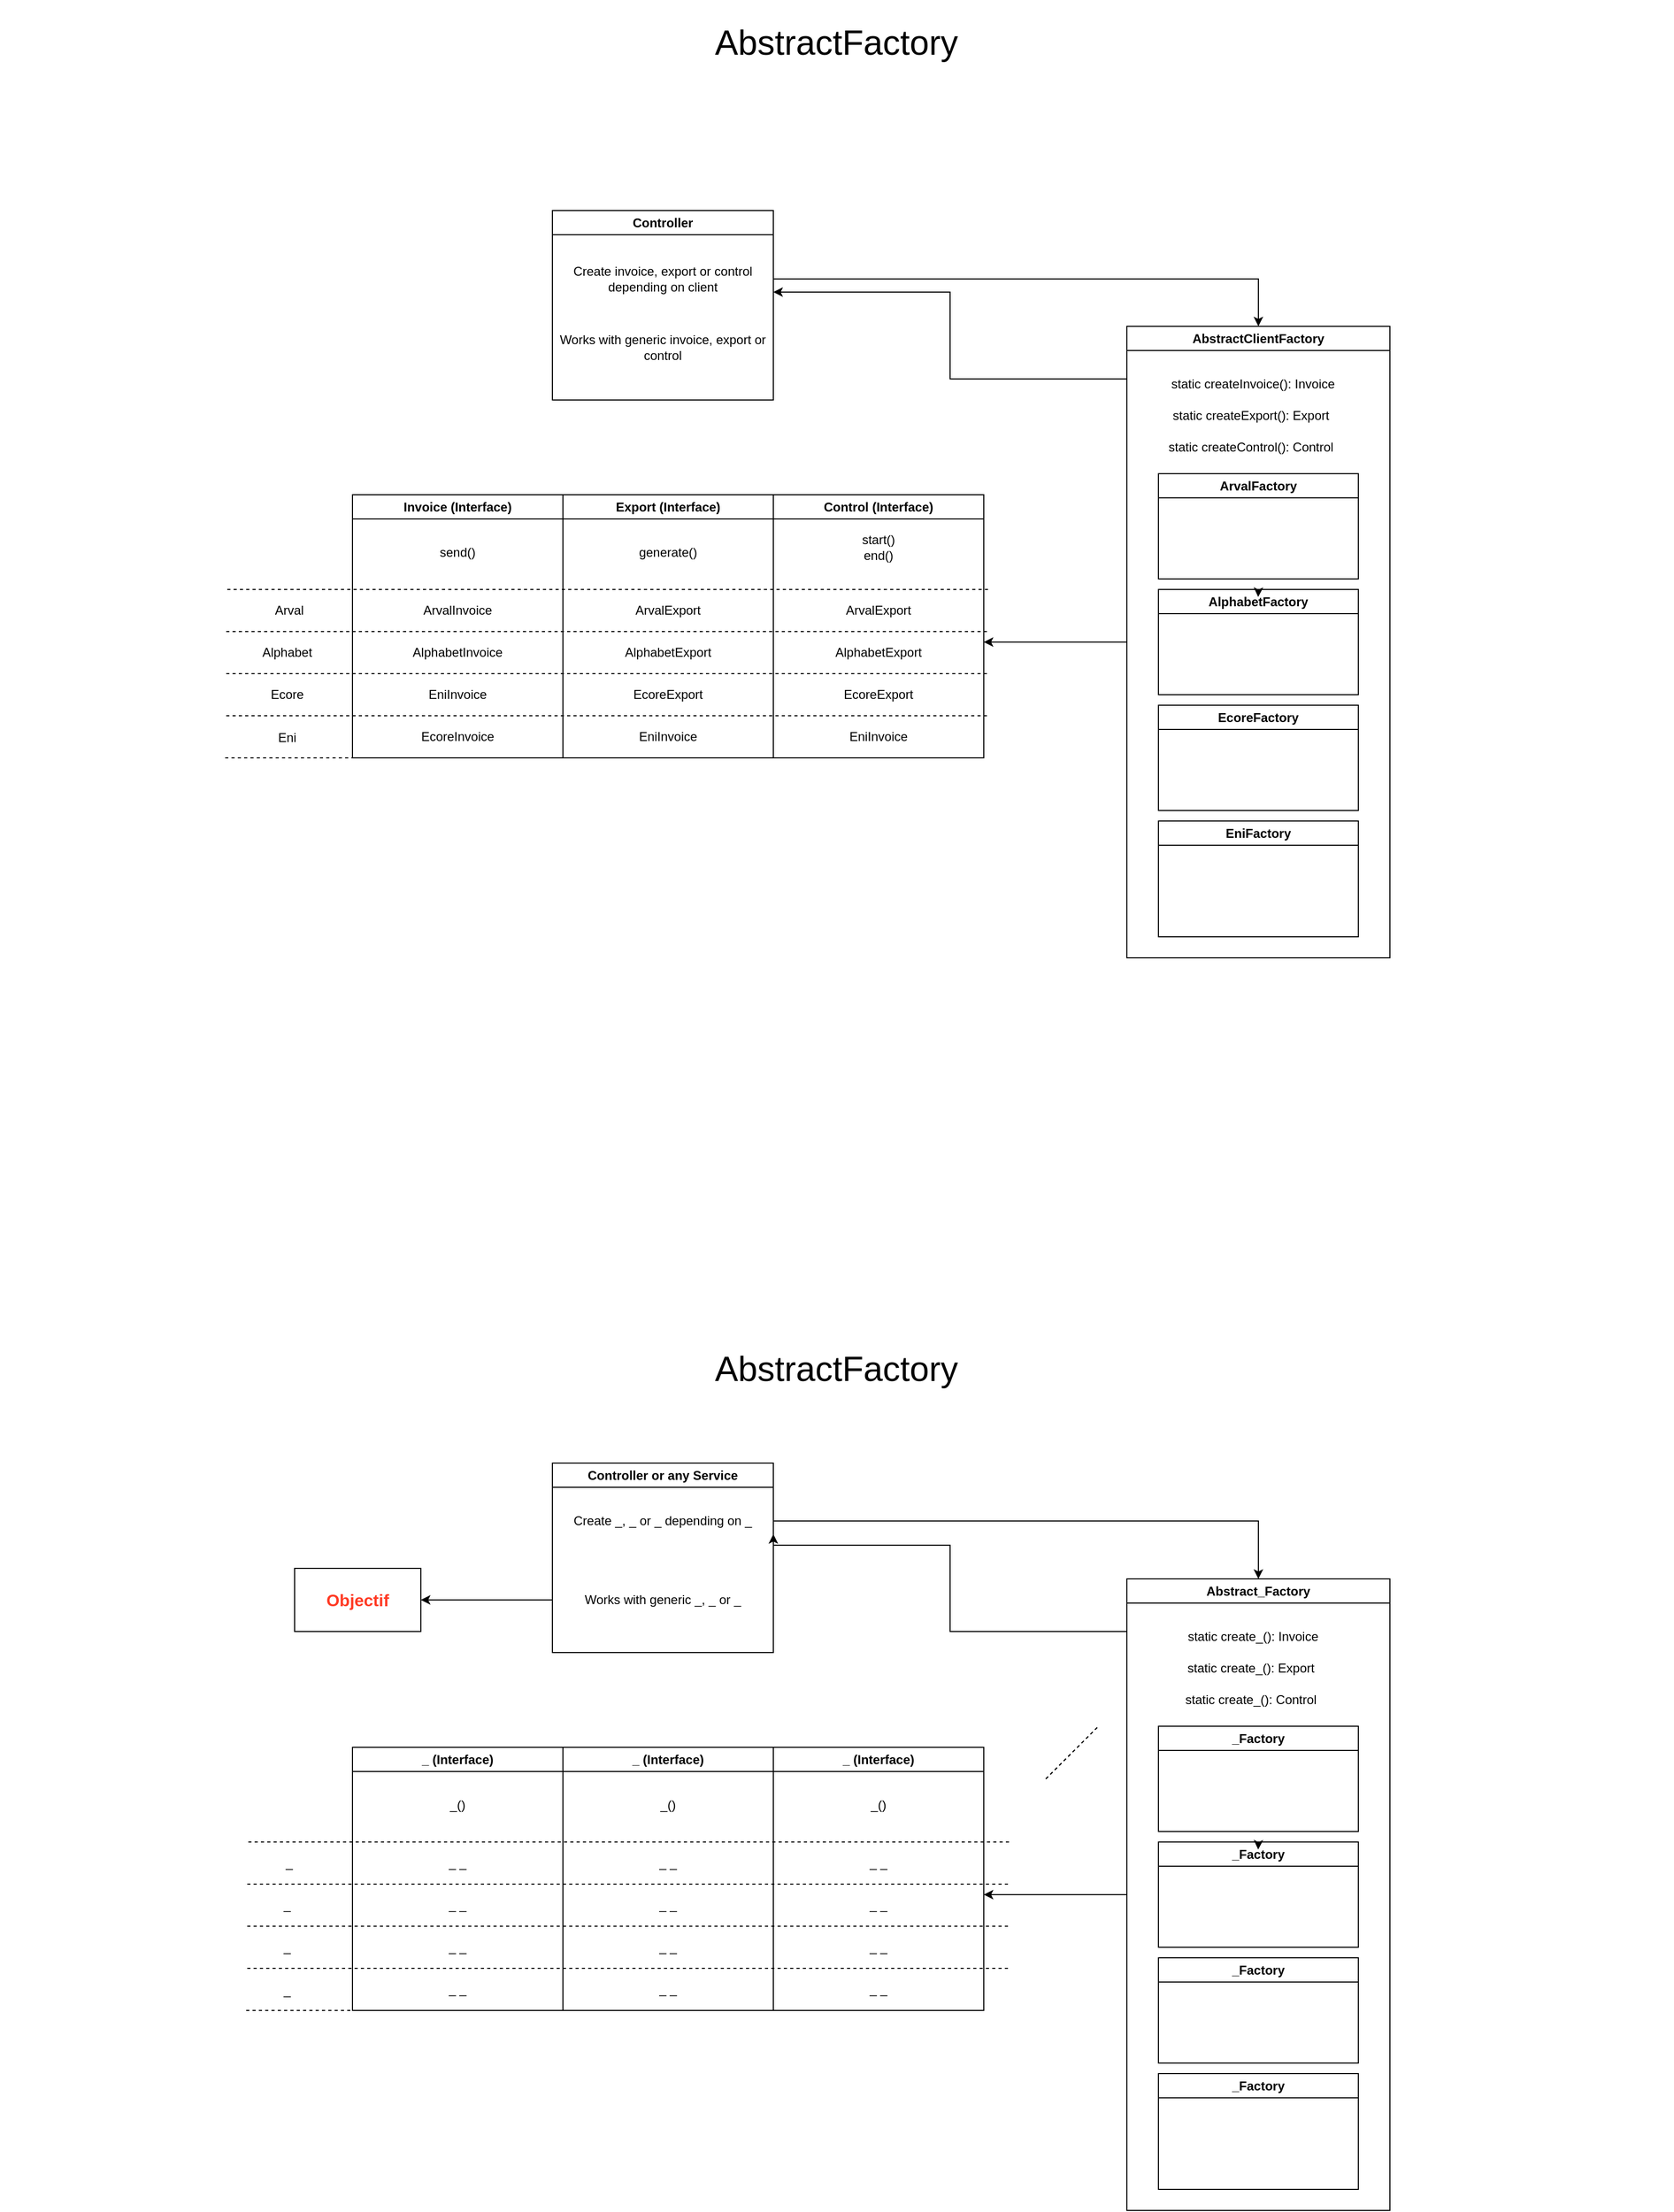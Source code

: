 <mxfile version="21.0.4" type="github" pages="5">
  <diagram name="AbstractFactory" id="wBLB50ndiuzwH3vPlfpo">
    <mxGraphModel dx="2049" dy="1151" grid="1" gridSize="10" guides="1" tooltips="1" connect="1" arrows="1" fold="1" page="1" pageScale="1" pageWidth="827" pageHeight="1169" math="0" shadow="0">
      <root>
        <mxCell id="0" />
        <mxCell id="1" parent="0" />
        <mxCell id="8-loA80qppVBk1mBf-55-1" value="Invoice (Interface)" style="swimlane;whiteSpace=wrap;html=1;" parent="1" vertex="1">
          <mxGeometry x="361" y="510" width="200" height="250" as="geometry" />
        </mxCell>
        <mxCell id="8-loA80qppVBk1mBf-55-15" value="EniInvoice" style="text;strokeColor=none;align=center;fillColor=none;html=1;verticalAlign=middle;whiteSpace=wrap;rounded=0;" parent="8-loA80qppVBk1mBf-55-1" vertex="1">
          <mxGeometry y="170" width="200" height="40" as="geometry" />
        </mxCell>
        <mxCell id="8-loA80qppVBk1mBf-55-14" value="EcoreInvoice" style="text;strokeColor=none;align=center;fillColor=none;html=1;verticalAlign=middle;whiteSpace=wrap;rounded=0;" parent="8-loA80qppVBk1mBf-55-1" vertex="1">
          <mxGeometry y="210" width="200" height="40" as="geometry" />
        </mxCell>
        <mxCell id="8-loA80qppVBk1mBf-55-13" value="AlphabetInvoice" style="text;strokeColor=none;align=center;fillColor=none;html=1;verticalAlign=middle;whiteSpace=wrap;rounded=0;" parent="8-loA80qppVBk1mBf-55-1" vertex="1">
          <mxGeometry y="130" width="200" height="40" as="geometry" />
        </mxCell>
        <mxCell id="8-loA80qppVBk1mBf-55-12" value="ArvalInvoice" style="text;strokeColor=none;align=center;fillColor=none;html=1;verticalAlign=middle;whiteSpace=wrap;rounded=0;" parent="8-loA80qppVBk1mBf-55-1" vertex="1">
          <mxGeometry y="90" width="200" height="40" as="geometry" />
        </mxCell>
        <mxCell id="8-loA80qppVBk1mBf-55-58" value="send()" style="text;strokeColor=none;align=center;fillColor=none;html=1;verticalAlign=middle;whiteSpace=wrap;rounded=0;" parent="8-loA80qppVBk1mBf-55-1" vertex="1">
          <mxGeometry y="40" width="200" height="30" as="geometry" />
        </mxCell>
        <mxCell id="8-loA80qppVBk1mBf-55-2" value="Export (Interface)" style="swimlane;whiteSpace=wrap;html=1;startSize=23;" parent="1" vertex="1">
          <mxGeometry x="561" y="510" width="200" height="250" as="geometry" />
        </mxCell>
        <mxCell id="8-loA80qppVBk1mBf-55-16" value="EniInvoice" style="text;strokeColor=none;align=center;fillColor=none;html=1;verticalAlign=middle;whiteSpace=wrap;rounded=0;" parent="8-loA80qppVBk1mBf-55-2" vertex="1">
          <mxGeometry y="210" width="200" height="40" as="geometry" />
        </mxCell>
        <mxCell id="8-loA80qppVBk1mBf-55-17" value="ArvalExport" style="text;strokeColor=none;align=center;fillColor=none;html=1;verticalAlign=middle;whiteSpace=wrap;rounded=0;" parent="8-loA80qppVBk1mBf-55-2" vertex="1">
          <mxGeometry y="90" width="200" height="40" as="geometry" />
        </mxCell>
        <mxCell id="8-loA80qppVBk1mBf-55-18" value="AlphabetExport" style="text;strokeColor=none;align=center;fillColor=none;html=1;verticalAlign=middle;whiteSpace=wrap;rounded=0;" parent="8-loA80qppVBk1mBf-55-2" vertex="1">
          <mxGeometry y="130" width="200" height="40" as="geometry" />
        </mxCell>
        <mxCell id="8-loA80qppVBk1mBf-55-19" value="EcoreExport" style="text;strokeColor=none;align=center;fillColor=none;html=1;verticalAlign=middle;whiteSpace=wrap;rounded=0;" parent="8-loA80qppVBk1mBf-55-2" vertex="1">
          <mxGeometry y="170" width="200" height="40" as="geometry" />
        </mxCell>
        <mxCell id="8-loA80qppVBk1mBf-55-59" value="generate()" style="text;strokeColor=none;align=center;fillColor=none;html=1;verticalAlign=middle;whiteSpace=wrap;rounded=0;" parent="8-loA80qppVBk1mBf-55-2" vertex="1">
          <mxGeometry y="40" width="200" height="30" as="geometry" />
        </mxCell>
        <mxCell id="8-loA80qppVBk1mBf-55-3" value="" style="endArrow=none;dashed=1;html=1;rounded=0;" parent="1" edge="1">
          <mxGeometry width="50" height="50" relative="1" as="geometry">
            <mxPoint x="241" y="640" as="sourcePoint" />
            <mxPoint x="967" y="640" as="targetPoint" />
          </mxGeometry>
        </mxCell>
        <mxCell id="8-loA80qppVBk1mBf-55-4" value="" style="endArrow=none;dashed=1;html=1;rounded=0;" parent="1" edge="1">
          <mxGeometry width="50" height="50" relative="1" as="geometry">
            <mxPoint x="241" y="680" as="sourcePoint" />
            <mxPoint x="967" y="680" as="targetPoint" />
          </mxGeometry>
        </mxCell>
        <mxCell id="8-loA80qppVBk1mBf-55-5" value="" style="endArrow=none;dashed=1;html=1;rounded=0;" parent="1" edge="1">
          <mxGeometry width="50" height="50" relative="1" as="geometry">
            <mxPoint x="241" y="720" as="sourcePoint" />
            <mxPoint x="967" y="720" as="targetPoint" />
          </mxGeometry>
        </mxCell>
        <mxCell id="8-loA80qppVBk1mBf-55-6" value="" style="endArrow=none;dashed=1;html=1;rounded=0;" parent="1" edge="1">
          <mxGeometry width="50" height="50" relative="1" as="geometry">
            <mxPoint x="242" y="600" as="sourcePoint" />
            <mxPoint x="967" y="600" as="targetPoint" />
          </mxGeometry>
        </mxCell>
        <mxCell id="8-loA80qppVBk1mBf-55-7" value="" style="endArrow=none;dashed=1;html=1;rounded=0;" parent="1" edge="1">
          <mxGeometry width="50" height="50" relative="1" as="geometry">
            <mxPoint x="240" y="760" as="sourcePoint" />
            <mxPoint x="760" y="760" as="targetPoint" />
          </mxGeometry>
        </mxCell>
        <mxCell id="8-loA80qppVBk1mBf-55-8" value="Arval" style="text;strokeColor=none;align=center;fillColor=none;html=1;verticalAlign=middle;whiteSpace=wrap;rounded=0;" parent="1" vertex="1">
          <mxGeometry x="271" y="605" width="60" height="30" as="geometry" />
        </mxCell>
        <mxCell id="8-loA80qppVBk1mBf-55-9" value="Alphabet" style="text;strokeColor=none;align=center;fillColor=none;html=1;verticalAlign=middle;whiteSpace=wrap;rounded=0;" parent="1" vertex="1">
          <mxGeometry x="269" y="645" width="60" height="30" as="geometry" />
        </mxCell>
        <mxCell id="8-loA80qppVBk1mBf-55-10" value="Ecore" style="text;strokeColor=none;align=center;fillColor=none;html=1;verticalAlign=middle;whiteSpace=wrap;rounded=0;" parent="1" vertex="1">
          <mxGeometry x="269" y="685" width="60" height="30" as="geometry" />
        </mxCell>
        <mxCell id="8-loA80qppVBk1mBf-55-11" value="Eni" style="text;strokeColor=none;align=center;fillColor=none;html=1;verticalAlign=middle;whiteSpace=wrap;rounded=0;" parent="1" vertex="1">
          <mxGeometry x="269" y="726" width="60" height="30" as="geometry" />
        </mxCell>
        <mxCell id="8-loA80qppVBk1mBf-55-62" style="edgeStyle=orthogonalEdgeStyle;rounded=0;orthogonalLoop=1;jettySize=auto;html=1;exitX=0;exitY=0.5;exitDx=0;exitDy=0;entryX=1;entryY=0.25;entryDx=0;entryDy=0;" parent="1" source="8-loA80qppVBk1mBf-55-22" target="8-loA80qppVBk1mBf-55-48" edge="1">
          <mxGeometry relative="1" as="geometry" />
        </mxCell>
        <mxCell id="8-loA80qppVBk1mBf-55-63" style="edgeStyle=orthogonalEdgeStyle;rounded=0;orthogonalLoop=1;jettySize=auto;html=1;exitX=0;exitY=0.25;exitDx=0;exitDy=0;entryX=1;entryY=0.75;entryDx=0;entryDy=0;" parent="1" source="8-loA80qppVBk1mBf-55-22" target="8-loA80qppVBk1mBf-55-56" edge="1">
          <mxGeometry relative="1" as="geometry">
            <Array as="points">
              <mxPoint x="1097" y="400" />
              <mxPoint x="929" y="400" />
              <mxPoint x="929" y="318" />
            </Array>
          </mxGeometry>
        </mxCell>
        <mxCell id="8-loA80qppVBk1mBf-55-22" value="AbstractClientFactory" style="swimlane;whiteSpace=wrap;html=1;" parent="1" vertex="1">
          <mxGeometry x="1097" y="350" width="250" height="600" as="geometry" />
        </mxCell>
        <mxCell id="8-loA80qppVBk1mBf-55-24" value="static createInvoice(): Invoice" style="text;strokeColor=none;align=center;fillColor=none;html=1;verticalAlign=middle;whiteSpace=wrap;rounded=0;" parent="8-loA80qppVBk1mBf-55-22" vertex="1">
          <mxGeometry x="20" y="40" width="200" height="30" as="geometry" />
        </mxCell>
        <mxCell id="8-loA80qppVBk1mBf-55-26" value="static createExport(): Export" style="text;strokeColor=none;align=center;fillColor=none;html=1;verticalAlign=middle;whiteSpace=wrap;rounded=0;" parent="8-loA80qppVBk1mBf-55-22" vertex="1">
          <mxGeometry x="38" y="70" width="160" height="30" as="geometry" />
        </mxCell>
        <mxCell id="8-loA80qppVBk1mBf-55-27" value="ArvalFactory" style="swimlane;whiteSpace=wrap;html=1;" parent="8-loA80qppVBk1mBf-55-22" vertex="1">
          <mxGeometry x="30" y="140" width="190" height="100" as="geometry" />
        </mxCell>
        <mxCell id="8-loA80qppVBk1mBf-55-29" value="AlphabetFactory" style="swimlane;whiteSpace=wrap;html=1;" parent="8-loA80qppVBk1mBf-55-22" vertex="1">
          <mxGeometry x="30" y="250" width="190" height="100" as="geometry" />
        </mxCell>
        <mxCell id="8-loA80qppVBk1mBf-55-31" value="EcoreFactory" style="swimlane;whiteSpace=wrap;html=1;" parent="8-loA80qppVBk1mBf-55-22" vertex="1">
          <mxGeometry x="30" y="360" width="190" height="100" as="geometry" />
        </mxCell>
        <mxCell id="8-loA80qppVBk1mBf-55-33" style="edgeStyle=orthogonalEdgeStyle;rounded=0;orthogonalLoop=1;jettySize=auto;html=1;exitX=0.5;exitY=0;exitDx=0;exitDy=0;entryX=0.499;entryY=0.071;entryDx=0;entryDy=0;entryPerimeter=0;" parent="8-loA80qppVBk1mBf-55-22" source="8-loA80qppVBk1mBf-55-29" target="8-loA80qppVBk1mBf-55-29" edge="1">
          <mxGeometry relative="1" as="geometry" />
        </mxCell>
        <mxCell id="8-loA80qppVBk1mBf-55-34" value="EniFactory" style="swimlane;whiteSpace=wrap;html=1;" parent="8-loA80qppVBk1mBf-55-22" vertex="1">
          <mxGeometry x="30" y="470" width="190" height="110" as="geometry" />
        </mxCell>
        <mxCell id="8-loA80qppVBk1mBf-55-45" value="Control (Interface)" style="swimlane;whiteSpace=wrap;html=1;startSize=23;" parent="1" vertex="1">
          <mxGeometry x="761" y="510" width="200" height="250" as="geometry" />
        </mxCell>
        <mxCell id="8-loA80qppVBk1mBf-55-46" value="EniInvoice" style="text;strokeColor=none;align=center;fillColor=none;html=1;verticalAlign=middle;whiteSpace=wrap;rounded=0;" parent="8-loA80qppVBk1mBf-55-45" vertex="1">
          <mxGeometry y="210" width="200" height="40" as="geometry" />
        </mxCell>
        <mxCell id="8-loA80qppVBk1mBf-55-47" value="ArvalExport" style="text;strokeColor=none;align=center;fillColor=none;html=1;verticalAlign=middle;whiteSpace=wrap;rounded=0;" parent="8-loA80qppVBk1mBf-55-45" vertex="1">
          <mxGeometry y="90" width="200" height="40" as="geometry" />
        </mxCell>
        <mxCell id="8-loA80qppVBk1mBf-55-48" value="AlphabetExport" style="text;strokeColor=none;align=center;fillColor=none;html=1;verticalAlign=middle;whiteSpace=wrap;rounded=0;" parent="8-loA80qppVBk1mBf-55-45" vertex="1">
          <mxGeometry y="130" width="200" height="40" as="geometry" />
        </mxCell>
        <mxCell id="8-loA80qppVBk1mBf-55-49" value="EcoreExport" style="text;strokeColor=none;align=center;fillColor=none;html=1;verticalAlign=middle;whiteSpace=wrap;rounded=0;" parent="8-loA80qppVBk1mBf-55-45" vertex="1">
          <mxGeometry y="170" width="200" height="40" as="geometry" />
        </mxCell>
        <mxCell id="8-loA80qppVBk1mBf-55-60" value="start()&lt;br&gt;end()" style="text;strokeColor=none;align=center;fillColor=none;html=1;verticalAlign=middle;whiteSpace=wrap;rounded=0;" parent="8-loA80qppVBk1mBf-55-45" vertex="1">
          <mxGeometry y="30" width="200" height="40" as="geometry" />
        </mxCell>
        <mxCell id="8-loA80qppVBk1mBf-55-50" value="static createControl(): Control" style="text;strokeColor=none;align=center;fillColor=none;html=1;verticalAlign=middle;whiteSpace=wrap;rounded=0;" parent="1" vertex="1">
          <mxGeometry x="1135" y="450" width="160" height="30" as="geometry" />
        </mxCell>
        <mxCell id="8-loA80qppVBk1mBf-55-51" value="Controller" style="swimlane;whiteSpace=wrap;html=1;" parent="1" vertex="1">
          <mxGeometry x="551" y="240" width="210" height="180" as="geometry" />
        </mxCell>
        <mxCell id="8-loA80qppVBk1mBf-55-56" value="Create invoice, export or control depending on client" style="text;strokeColor=none;align=center;fillColor=none;html=1;verticalAlign=middle;whiteSpace=wrap;rounded=0;" parent="8-loA80qppVBk1mBf-55-51" vertex="1">
          <mxGeometry y="40" width="210" height="50" as="geometry" />
        </mxCell>
        <mxCell id="8-loA80qppVBk1mBf-55-57" value="Works with generic invoice, export or control" style="text;strokeColor=none;align=center;fillColor=none;html=1;verticalAlign=middle;whiteSpace=wrap;rounded=0;" parent="1" vertex="1">
          <mxGeometry x="551" y="345" width="210" height="50" as="geometry" />
        </mxCell>
        <mxCell id="8-loA80qppVBk1mBf-55-61" style="edgeStyle=orthogonalEdgeStyle;rounded=0;orthogonalLoop=1;jettySize=auto;html=1;exitX=1;exitY=0.5;exitDx=0;exitDy=0;entryX=0.5;entryY=0;entryDx=0;entryDy=0;" parent="1" source="8-loA80qppVBk1mBf-55-56" target="8-loA80qppVBk1mBf-55-22" edge="1">
          <mxGeometry relative="1" as="geometry" />
        </mxCell>
        <mxCell id="8-loA80qppVBk1mBf-55-149" value="AbstractFactory" style="text;strokeColor=none;align=center;fillColor=none;html=1;verticalAlign=middle;whiteSpace=wrap;rounded=0;fontSize=33;" parent="1" vertex="1">
          <mxGeometry x="26" y="40" width="1590" height="80" as="geometry" />
        </mxCell>
        <mxCell id="8-loA80qppVBk1mBf-55-153" value="" style="endArrow=none;dashed=1;html=1;rounded=0;" parent="1" edge="1">
          <mxGeometry width="50" height="50" relative="1" as="geometry">
            <mxPoint x="1020" y="1730" as="sourcePoint" />
            <mxPoint x="1070" y="1680" as="targetPoint" />
          </mxGeometry>
        </mxCell>
        <mxCell id="8-loA80qppVBk1mBf-55-154" value="" style="endArrow=none;dashed=1;html=1;rounded=0;" parent="1" edge="1">
          <mxGeometry width="50" height="50" relative="1" as="geometry">
            <mxPoint x="1020" y="1730" as="sourcePoint" />
            <mxPoint x="1070" y="1680" as="targetPoint" />
          </mxGeometry>
        </mxCell>
        <mxCell id="8-loA80qppVBk1mBf-55-107" value="_ (Interface)" style="swimlane;whiteSpace=wrap;html=1;" parent="1" vertex="1">
          <mxGeometry x="361" y="1700" width="200" height="250" as="geometry" />
        </mxCell>
        <mxCell id="8-loA80qppVBk1mBf-55-108" value="_ _" style="text;strokeColor=none;align=center;fillColor=none;html=1;verticalAlign=middle;whiteSpace=wrap;rounded=0;" parent="8-loA80qppVBk1mBf-55-107" vertex="1">
          <mxGeometry y="170" width="200" height="40" as="geometry" />
        </mxCell>
        <mxCell id="8-loA80qppVBk1mBf-55-109" value="_ _" style="text;strokeColor=none;align=center;fillColor=none;html=1;verticalAlign=middle;whiteSpace=wrap;rounded=0;" parent="8-loA80qppVBk1mBf-55-107" vertex="1">
          <mxGeometry y="210" width="200" height="40" as="geometry" />
        </mxCell>
        <mxCell id="8-loA80qppVBk1mBf-55-110" value="_ _" style="text;strokeColor=none;align=center;fillColor=none;html=1;verticalAlign=middle;whiteSpace=wrap;rounded=0;" parent="8-loA80qppVBk1mBf-55-107" vertex="1">
          <mxGeometry y="130" width="200" height="40" as="geometry" />
        </mxCell>
        <mxCell id="8-loA80qppVBk1mBf-55-111" value="_ _" style="text;strokeColor=none;align=center;fillColor=none;html=1;verticalAlign=middle;whiteSpace=wrap;rounded=0;" parent="8-loA80qppVBk1mBf-55-107" vertex="1">
          <mxGeometry y="90" width="200" height="40" as="geometry" />
        </mxCell>
        <mxCell id="8-loA80qppVBk1mBf-55-112" value="_()" style="text;strokeColor=none;align=center;fillColor=none;html=1;verticalAlign=middle;whiteSpace=wrap;rounded=0;" parent="8-loA80qppVBk1mBf-55-107" vertex="1">
          <mxGeometry y="40" width="200" height="30" as="geometry" />
        </mxCell>
        <mxCell id="8-loA80qppVBk1mBf-55-113" value="_ (Interface)" style="swimlane;whiteSpace=wrap;html=1;startSize=23;" parent="1" vertex="1">
          <mxGeometry x="561" y="1700" width="200" height="250" as="geometry" />
        </mxCell>
        <mxCell id="8-loA80qppVBk1mBf-55-114" value="_ _" style="text;strokeColor=none;align=center;fillColor=none;html=1;verticalAlign=middle;whiteSpace=wrap;rounded=0;" parent="8-loA80qppVBk1mBf-55-113" vertex="1">
          <mxGeometry y="210" width="200" height="40" as="geometry" />
        </mxCell>
        <mxCell id="8-loA80qppVBk1mBf-55-115" value="_ _" style="text;strokeColor=none;align=center;fillColor=none;html=1;verticalAlign=middle;whiteSpace=wrap;rounded=0;" parent="8-loA80qppVBk1mBf-55-113" vertex="1">
          <mxGeometry y="90" width="200" height="40" as="geometry" />
        </mxCell>
        <mxCell id="8-loA80qppVBk1mBf-55-116" value="_ _" style="text;strokeColor=none;align=center;fillColor=none;html=1;verticalAlign=middle;whiteSpace=wrap;rounded=0;" parent="8-loA80qppVBk1mBf-55-113" vertex="1">
          <mxGeometry y="130" width="200" height="40" as="geometry" />
        </mxCell>
        <mxCell id="8-loA80qppVBk1mBf-55-117" value="_ _" style="text;strokeColor=none;align=center;fillColor=none;html=1;verticalAlign=middle;whiteSpace=wrap;rounded=0;" parent="8-loA80qppVBk1mBf-55-113" vertex="1">
          <mxGeometry y="170" width="200" height="40" as="geometry" />
        </mxCell>
        <mxCell id="8-loA80qppVBk1mBf-55-118" value="_()" style="text;strokeColor=none;align=center;fillColor=none;html=1;verticalAlign=middle;whiteSpace=wrap;rounded=0;" parent="8-loA80qppVBk1mBf-55-113" vertex="1">
          <mxGeometry y="40" width="200" height="30" as="geometry" />
        </mxCell>
        <mxCell id="8-loA80qppVBk1mBf-55-119" value="" style="endArrow=none;dashed=1;html=1;rounded=0;" parent="1" edge="1">
          <mxGeometry width="50" height="50" relative="1" as="geometry">
            <mxPoint x="261" y="1830" as="sourcePoint" />
            <mxPoint x="987" y="1830" as="targetPoint" />
          </mxGeometry>
        </mxCell>
        <mxCell id="8-loA80qppVBk1mBf-55-120" value="" style="endArrow=none;dashed=1;html=1;rounded=0;" parent="1" edge="1">
          <mxGeometry width="50" height="50" relative="1" as="geometry">
            <mxPoint x="261" y="1870" as="sourcePoint" />
            <mxPoint x="987" y="1870" as="targetPoint" />
          </mxGeometry>
        </mxCell>
        <mxCell id="8-loA80qppVBk1mBf-55-121" value="" style="endArrow=none;dashed=1;html=1;rounded=0;" parent="1" edge="1">
          <mxGeometry width="50" height="50" relative="1" as="geometry">
            <mxPoint x="261" y="1910" as="sourcePoint" />
            <mxPoint x="987" y="1910" as="targetPoint" />
          </mxGeometry>
        </mxCell>
        <mxCell id="8-loA80qppVBk1mBf-55-122" value="" style="endArrow=none;dashed=1;html=1;rounded=0;" parent="1" edge="1">
          <mxGeometry width="50" height="50" relative="1" as="geometry">
            <mxPoint x="262" y="1790" as="sourcePoint" />
            <mxPoint x="987" y="1790" as="targetPoint" />
          </mxGeometry>
        </mxCell>
        <mxCell id="8-loA80qppVBk1mBf-55-123" value="" style="endArrow=none;dashed=1;html=1;rounded=0;" parent="1" edge="1">
          <mxGeometry width="50" height="50" relative="1" as="geometry">
            <mxPoint x="260" y="1950" as="sourcePoint" />
            <mxPoint x="780" y="1950" as="targetPoint" />
          </mxGeometry>
        </mxCell>
        <mxCell id="8-loA80qppVBk1mBf-55-124" value="_" style="text;strokeColor=none;align=center;fillColor=none;html=1;verticalAlign=middle;whiteSpace=wrap;rounded=0;" parent="1" vertex="1">
          <mxGeometry x="271" y="1795" width="60" height="30" as="geometry" />
        </mxCell>
        <mxCell id="8-loA80qppVBk1mBf-55-125" value="_" style="text;strokeColor=none;align=center;fillColor=none;html=1;verticalAlign=middle;whiteSpace=wrap;rounded=0;" parent="1" vertex="1">
          <mxGeometry x="269" y="1835" width="60" height="30" as="geometry" />
        </mxCell>
        <mxCell id="8-loA80qppVBk1mBf-55-126" value="_" style="text;strokeColor=none;align=center;fillColor=none;html=1;verticalAlign=middle;whiteSpace=wrap;rounded=0;" parent="1" vertex="1">
          <mxGeometry x="269" y="1875" width="60" height="30" as="geometry" />
        </mxCell>
        <mxCell id="8-loA80qppVBk1mBf-55-127" value="_" style="text;strokeColor=none;align=center;fillColor=none;html=1;verticalAlign=middle;whiteSpace=wrap;rounded=0;" parent="1" vertex="1">
          <mxGeometry x="269" y="1916" width="60" height="30" as="geometry" />
        </mxCell>
        <mxCell id="8-loA80qppVBk1mBf-55-130" value="Abstract_Factory" style="swimlane;whiteSpace=wrap;html=1;" parent="1" vertex="1">
          <mxGeometry x="1097" y="1540" width="250" height="600" as="geometry" />
        </mxCell>
        <mxCell id="8-loA80qppVBk1mBf-55-131" value="static create_(): Invoice" style="text;strokeColor=none;align=center;fillColor=none;html=1;verticalAlign=middle;whiteSpace=wrap;rounded=0;" parent="8-loA80qppVBk1mBf-55-130" vertex="1">
          <mxGeometry x="20" y="40" width="200" height="30" as="geometry" />
        </mxCell>
        <mxCell id="8-loA80qppVBk1mBf-55-132" value="static create_(): Export" style="text;strokeColor=none;align=center;fillColor=none;html=1;verticalAlign=middle;whiteSpace=wrap;rounded=0;" parent="8-loA80qppVBk1mBf-55-130" vertex="1">
          <mxGeometry x="38" y="70" width="160" height="30" as="geometry" />
        </mxCell>
        <mxCell id="8-loA80qppVBk1mBf-55-133" value="_Factory" style="swimlane;whiteSpace=wrap;html=1;" parent="8-loA80qppVBk1mBf-55-130" vertex="1">
          <mxGeometry x="30" y="140" width="190" height="100" as="geometry" />
        </mxCell>
        <mxCell id="8-loA80qppVBk1mBf-55-134" value="_Factory" style="swimlane;whiteSpace=wrap;html=1;" parent="8-loA80qppVBk1mBf-55-130" vertex="1">
          <mxGeometry x="30" y="250" width="190" height="100" as="geometry" />
        </mxCell>
        <mxCell id="8-loA80qppVBk1mBf-55-135" value="_Factory" style="swimlane;whiteSpace=wrap;html=1;" parent="8-loA80qppVBk1mBf-55-130" vertex="1">
          <mxGeometry x="30" y="360" width="190" height="100" as="geometry" />
        </mxCell>
        <mxCell id="8-loA80qppVBk1mBf-55-136" style="edgeStyle=orthogonalEdgeStyle;rounded=0;orthogonalLoop=1;jettySize=auto;html=1;exitX=0.5;exitY=0;exitDx=0;exitDy=0;entryX=0.499;entryY=0.071;entryDx=0;entryDy=0;entryPerimeter=0;" parent="8-loA80qppVBk1mBf-55-130" source="8-loA80qppVBk1mBf-55-134" target="8-loA80qppVBk1mBf-55-134" edge="1">
          <mxGeometry relative="1" as="geometry" />
        </mxCell>
        <mxCell id="8-loA80qppVBk1mBf-55-137" value="_Factory" style="swimlane;whiteSpace=wrap;html=1;" parent="8-loA80qppVBk1mBf-55-130" vertex="1">
          <mxGeometry x="30" y="470" width="190" height="110" as="geometry" />
        </mxCell>
        <mxCell id="8-loA80qppVBk1mBf-55-138" value="_ (Interface)" style="swimlane;whiteSpace=wrap;html=1;startSize=23;" parent="1" vertex="1">
          <mxGeometry x="761" y="1700" width="200" height="250" as="geometry" />
        </mxCell>
        <mxCell id="8-loA80qppVBk1mBf-55-139" value="_ _" style="text;strokeColor=none;align=center;fillColor=none;html=1;verticalAlign=middle;whiteSpace=wrap;rounded=0;" parent="8-loA80qppVBk1mBf-55-138" vertex="1">
          <mxGeometry y="210" width="200" height="40" as="geometry" />
        </mxCell>
        <mxCell id="8-loA80qppVBk1mBf-55-140" value="_ _" style="text;strokeColor=none;align=center;fillColor=none;html=1;verticalAlign=middle;whiteSpace=wrap;rounded=0;" parent="8-loA80qppVBk1mBf-55-138" vertex="1">
          <mxGeometry y="90" width="200" height="40" as="geometry" />
        </mxCell>
        <mxCell id="8-loA80qppVBk1mBf-55-141" value="_ _" style="text;strokeColor=none;align=center;fillColor=none;html=1;verticalAlign=middle;whiteSpace=wrap;rounded=0;" parent="8-loA80qppVBk1mBf-55-138" vertex="1">
          <mxGeometry y="130" width="200" height="40" as="geometry" />
        </mxCell>
        <mxCell id="8-loA80qppVBk1mBf-55-142" value="_ _" style="text;strokeColor=none;align=center;fillColor=none;html=1;verticalAlign=middle;whiteSpace=wrap;rounded=0;" parent="8-loA80qppVBk1mBf-55-138" vertex="1">
          <mxGeometry y="170" width="200" height="40" as="geometry" />
        </mxCell>
        <mxCell id="8-loA80qppVBk1mBf-55-143" value="_()" style="text;strokeColor=none;align=center;fillColor=none;html=1;verticalAlign=middle;whiteSpace=wrap;rounded=0;" parent="8-loA80qppVBk1mBf-55-138" vertex="1">
          <mxGeometry y="40" width="200" height="30" as="geometry" />
        </mxCell>
        <mxCell id="8-loA80qppVBk1mBf-55-128" style="edgeStyle=orthogonalEdgeStyle;rounded=0;orthogonalLoop=1;jettySize=auto;html=1;exitX=0;exitY=0.5;exitDx=0;exitDy=0;entryX=1;entryY=0.25;entryDx=0;entryDy=0;" parent="1" source="8-loA80qppVBk1mBf-55-130" target="8-loA80qppVBk1mBf-55-141" edge="1">
          <mxGeometry relative="1" as="geometry" />
        </mxCell>
        <mxCell id="8-loA80qppVBk1mBf-55-144" value="static create_(): Control" style="text;strokeColor=none;align=center;fillColor=none;html=1;verticalAlign=middle;whiteSpace=wrap;rounded=0;" parent="1" vertex="1">
          <mxGeometry x="1135" y="1640" width="160" height="30" as="geometry" />
        </mxCell>
        <mxCell id="8-loA80qppVBk1mBf-55-145" value="Controller or any Service" style="swimlane;whiteSpace=wrap;html=1;" parent="1" vertex="1">
          <mxGeometry x="551" y="1430" width="210" height="180" as="geometry" />
        </mxCell>
        <mxCell id="8-loA80qppVBk1mBf-55-146" value="Create _, _ or _ depending on _" style="text;strokeColor=none;align=center;fillColor=none;html=1;verticalAlign=middle;whiteSpace=wrap;rounded=0;" parent="8-loA80qppVBk1mBf-55-145" vertex="1">
          <mxGeometry y="30" width="210" height="50" as="geometry" />
        </mxCell>
        <mxCell id="8-loA80qppVBk1mBf-55-165" value="" style="edgeStyle=orthogonalEdgeStyle;rounded=0;orthogonalLoop=1;jettySize=auto;html=1;" parent="1" source="8-loA80qppVBk1mBf-55-147" target="8-loA80qppVBk1mBf-55-164" edge="1">
          <mxGeometry relative="1" as="geometry" />
        </mxCell>
        <mxCell id="8-loA80qppVBk1mBf-55-147" value="Works with generic _, _ or _" style="text;strokeColor=none;align=center;fillColor=none;html=1;verticalAlign=middle;whiteSpace=wrap;rounded=0;" parent="1" vertex="1">
          <mxGeometry x="551" y="1535" width="210" height="50" as="geometry" />
        </mxCell>
        <mxCell id="8-loA80qppVBk1mBf-55-129" style="edgeStyle=orthogonalEdgeStyle;rounded=0;orthogonalLoop=1;jettySize=auto;html=1;exitX=0;exitY=0.25;exitDx=0;exitDy=0;entryX=1;entryY=0.75;entryDx=0;entryDy=0;" parent="1" source="8-loA80qppVBk1mBf-55-130" target="8-loA80qppVBk1mBf-55-146" edge="1">
          <mxGeometry relative="1" as="geometry">
            <Array as="points">
              <mxPoint x="1097" y="1590" />
              <mxPoint x="929" y="1590" />
              <mxPoint x="929" y="1508" />
            </Array>
          </mxGeometry>
        </mxCell>
        <mxCell id="8-loA80qppVBk1mBf-55-148" style="edgeStyle=orthogonalEdgeStyle;rounded=0;orthogonalLoop=1;jettySize=auto;html=1;exitX=1;exitY=0.5;exitDx=0;exitDy=0;entryX=0.5;entryY=0;entryDx=0;entryDy=0;" parent="1" source="8-loA80qppVBk1mBf-55-146" target="8-loA80qppVBk1mBf-55-130" edge="1">
          <mxGeometry relative="1" as="geometry" />
        </mxCell>
        <mxCell id="8-loA80qppVBk1mBf-55-151" value="AbstractFactory" style="text;strokeColor=none;align=center;fillColor=none;html=1;verticalAlign=middle;whiteSpace=wrap;rounded=0;fontSize=33;" parent="1" vertex="1">
          <mxGeometry x="26" y="1300" width="1590" height="80" as="geometry" />
        </mxCell>
        <mxCell id="8-loA80qppVBk1mBf-55-164" value="Objectif" style="whiteSpace=wrap;html=1;fontStyle=1;fontSize=16;fontColor=#FF3A24;" parent="1" vertex="1">
          <mxGeometry x="306" y="1530" width="120" height="60" as="geometry" />
        </mxCell>
      </root>
    </mxGraphModel>
  </diagram>
  <diagram id="UEPJLG08xjTo9XI1EAtX" name="Adapter">
    <mxGraphModel dx="2049" dy="1151" grid="1" gridSize="10" guides="1" tooltips="1" connect="1" arrows="1" fold="1" page="1" pageScale="1" pageWidth="827" pageHeight="1169" math="0" shadow="0">
      <root>
        <mxCell id="0" />
        <mxCell id="1" parent="0" />
        <mxCell id="X05ygXeDYU1qzmgjns1s-14" value="" style="whiteSpace=wrap;html=1;aspect=fixed;" parent="1" vertex="1">
          <mxGeometry x="627" y="405" width="405" height="405" as="geometry" />
        </mxCell>
        <mxCell id="X05ygXeDYU1qzmgjns1s-1" value="Service" style="swimlane;whiteSpace=wrap;html=1;" parent="1" vertex="1">
          <mxGeometry x="1137" y="520" width="210" height="180" as="geometry" />
        </mxCell>
        <mxCell id="X05ygXeDYU1qzmgjns1s-2" value="__construct(cacheInterface $cache)&lt;br&gt;&lt;br&gt;get()&lt;br&gt;set()&lt;br&gt;delete()" style="text;strokeColor=none;align=center;fillColor=none;html=1;verticalAlign=middle;whiteSpace=wrap;rounded=0;" parent="X05ygXeDYU1qzmgjns1s-1" vertex="1">
          <mxGeometry y="65" width="210" height="80" as="geometry" />
        </mxCell>
        <mxCell id="X05ygXeDYU1qzmgjns1s-4" value="Adapter" style="text;strokeColor=none;align=center;fillColor=none;html=1;verticalAlign=middle;whiteSpace=wrap;rounded=0;fontSize=33;" parent="1" vertex="1">
          <mxGeometry x="26" y="40" width="1590" height="80" as="geometry" />
        </mxCell>
        <mxCell id="X05ygXeDYU1qzmgjns1s-5" value="SlowPowerfulCache" style="swimlane;whiteSpace=wrap;html=1;" parent="1" vertex="1">
          <mxGeometry x="296" y="397.5" width="210" height="180" as="geometry" />
        </mxCell>
        <mxCell id="X05ygXeDYU1qzmgjns1s-6" value="dispose de&amp;nbsp;&lt;br&gt;&lt;br&gt;getCacheKey()&lt;br&gt;setCacheKey()&lt;br&gt;remove()" style="text;strokeColor=none;align=center;fillColor=none;html=1;verticalAlign=middle;whiteSpace=wrap;rounded=0;" parent="X05ygXeDYU1qzmgjns1s-5" vertex="1">
          <mxGeometry y="70" width="210" height="50" as="geometry" />
        </mxCell>
        <mxCell id="X05ygXeDYU1qzmgjns1s-7" value="CacheInterface" style="swimlane;whiteSpace=wrap;html=1;" parent="1" vertex="1">
          <mxGeometry x="724.5" y="240" width="210" height="110" as="geometry" />
        </mxCell>
        <mxCell id="X05ygXeDYU1qzmgjns1s-8" value="get()&lt;br&gt;set()&lt;br&gt;delete()" style="text;strokeColor=none;align=center;fillColor=none;html=1;verticalAlign=middle;whiteSpace=wrap;rounded=0;" parent="X05ygXeDYU1qzmgjns1s-7" vertex="1">
          <mxGeometry y="45" width="210" height="50" as="geometry" />
        </mxCell>
        <mxCell id="X05ygXeDYU1qzmgjns1s-10" value="SlowCacheAdapter" style="swimlane;whiteSpace=wrap;html=1;" parent="1" vertex="1">
          <mxGeometry x="727" y="430" width="210" height="150" as="geometry" />
        </mxCell>
        <mxCell id="X05ygXeDYU1qzmgjns1s-12" value="__construct(cacheService $cache)&lt;br&gt;&lt;br&gt;get() with getCacheKey()&lt;br&gt;set() with seCacheKey()&lt;br&gt;delete() with remove()" style="text;strokeColor=none;align=center;fillColor=none;html=1;verticalAlign=middle;whiteSpace=wrap;rounded=0;" parent="X05ygXeDYU1qzmgjns1s-10" vertex="1">
          <mxGeometry y="60" width="210" height="50" as="geometry" />
        </mxCell>
        <mxCell id="mRUuen3FEZqygHMQL49R-1" value="FastUsefoolCache" style="swimlane;whiteSpace=wrap;html=1;" parent="1" vertex="1">
          <mxGeometry x="295" y="637.5" width="210" height="180" as="geometry" />
        </mxCell>
        <mxCell id="mRUuen3FEZqygHMQL49R-2" value="dispose de&amp;nbsp;&lt;br&gt;&lt;br&gt;getKey()&lt;br&gt;setKey()&lt;br&gt;remove()" style="text;strokeColor=none;align=center;fillColor=none;html=1;verticalAlign=middle;whiteSpace=wrap;rounded=0;" parent="mRUuen3FEZqygHMQL49R-1" vertex="1">
          <mxGeometry y="70" width="210" height="50" as="geometry" />
        </mxCell>
        <mxCell id="mRUuen3FEZqygHMQL49R-3" value="FastCacheAdapter" style="swimlane;whiteSpace=wrap;html=1;startSize=23;" parent="1" vertex="1">
          <mxGeometry x="727" y="610" width="210" height="150" as="geometry" />
        </mxCell>
        <mxCell id="mRUuen3FEZqygHMQL49R-4" value="__construct(cacheService $cache)&lt;br&gt;&lt;br&gt;get() with getKey()&lt;br&gt;set() with setKey()&lt;br&gt;delete() with remove()" style="text;strokeColor=none;align=center;fillColor=none;html=1;verticalAlign=middle;whiteSpace=wrap;rounded=0;" parent="mRUuen3FEZqygHMQL49R-3" vertex="1">
          <mxGeometry y="60" width="210" height="50" as="geometry" />
        </mxCell>
        <mxCell id="X05ygXeDYU1qzmgjns1s-9" style="edgeStyle=orthogonalEdgeStyle;rounded=0;orthogonalLoop=1;jettySize=auto;html=1;entryX=0.5;entryY=0;entryDx=0;entryDy=0;" parent="1" source="X05ygXeDYU1qzmgjns1s-8" target="X05ygXeDYU1qzmgjns1s-1" edge="1">
          <mxGeometry relative="1" as="geometry">
            <mxPoint x="1257" y="410" as="targetPoint" />
          </mxGeometry>
        </mxCell>
      </root>
    </mxGraphModel>
  </diagram>
  <diagram id="DB6Pj2VXzU9k2tqj0ENd" name="State">
    <mxGraphModel dx="1687" dy="948" grid="1" gridSize="10" guides="1" tooltips="1" connect="1" arrows="1" fold="1" page="1" pageScale="1" pageWidth="827" pageHeight="1169" math="0" shadow="0">
      <root>
        <mxCell id="0" />
        <mxCell id="1" parent="0" />
        <mxCell id="LAla7MCL3IrXWtc6Lhk6-1" value="" style="whiteSpace=wrap;html=1;" vertex="1" parent="1">
          <mxGeometry x="627" y="400" width="423" height="730" as="geometry" />
        </mxCell>
        <mxCell id="LAla7MCL3IrXWtc6Lhk6-4" value="State" style="text;strokeColor=none;align=center;fillColor=none;html=1;verticalAlign=middle;whiteSpace=wrap;rounded=0;fontSize=33;" vertex="1" parent="1">
          <mxGeometry x="26" y="40" width="1590" height="80" as="geometry" />
        </mxCell>
        <mxCell id="LAla7MCL3IrXWtc6Lhk6-7" value="StateInterface" style="swimlane;whiteSpace=wrap;html=1;" vertex="1" parent="1">
          <mxGeometry x="724.5" y="240" width="210" height="130" as="geometry" />
        </mxCell>
        <mxCell id="LAla7MCL3IrXWtc6Lhk6-8" value="&lt;br&gt;menu: Menu&lt;br&gt;&lt;br&gt;next()&lt;br&gt;previous()&lt;br&gt;cancel()" style="text;strokeColor=none;align=center;fillColor=none;html=1;verticalAlign=middle;whiteSpace=wrap;rounded=0;" vertex="1" parent="LAla7MCL3IrXWtc6Lhk6-7">
          <mxGeometry y="45" width="210" height="50" as="geometry" />
        </mxCell>
        <mxCell id="LAla7MCL3IrXWtc6Lhk6-9" value="identificationState" style="swimlane;whiteSpace=wrap;html=1;startSize=23;" vertex="1" parent="1">
          <mxGeometry x="727" y="430" width="210" height="150" as="geometry" />
        </mxCell>
        <mxCell id="LAla7MCL3IrXWtc6Lhk6-10" value="next(): &lt;br&gt;&lt;br&gt;doSomeStuff() &amp;amp;&amp;amp; return new emailState(menu)&lt;br&gt;&lt;br&gt;&lt;br&gt;previous()&lt;br&gt;cancel()" style="text;strokeColor=none;align=center;fillColor=none;html=1;verticalAlign=middle;whiteSpace=wrap;rounded=0;" vertex="1" parent="LAla7MCL3IrXWtc6Lhk6-9">
          <mxGeometry y="60" width="210" height="50" as="geometry" />
        </mxCell>
        <mxCell id="LAla7MCL3IrXWtc6Lhk6-13" value="emailState" style="swimlane;whiteSpace=wrap;html=1;startSize=23;" vertex="1" parent="1">
          <mxGeometry x="724.5" y="600" width="210" height="150" as="geometry" />
        </mxCell>
        <mxCell id="LAla7MCL3IrXWtc6Lhk6-14" value="next(): &lt;br&gt;&lt;br&gt;doSomeStuff() &amp;amp;&amp;amp; return new personalInfoState(menu)&lt;br&gt;&lt;br style=&quot;border-color: var(--border-color);&quot;&gt;previous()&lt;br style=&quot;border-color: var(--border-color);&quot;&gt;cancel()" style="text;strokeColor=none;align=center;fillColor=none;html=1;verticalAlign=middle;whiteSpace=wrap;rounded=0;" vertex="1" parent="LAla7MCL3IrXWtc6Lhk6-13">
          <mxGeometry y="60" width="210" height="50" as="geometry" />
        </mxCell>
        <mxCell id="LAla7MCL3IrXWtc6Lhk6-15" style="edgeStyle=orthogonalEdgeStyle;rounded=0;orthogonalLoop=1;jettySize=auto;html=1;entryX=0.003;entryY=0.168;entryDx=0;entryDy=0;exitX=1;exitY=0.75;exitDx=0;exitDy=0;entryPerimeter=0;" edge="1" parent="1" source="LAla7MCL3IrXWtc6Lhk6-19" target="LAla7MCL3IrXWtc6Lhk6-1">
          <mxGeometry relative="1" as="geometry">
            <mxPoint x="1242" y="520" as="targetPoint" />
          </mxGeometry>
        </mxCell>
        <mxCell id="LAla7MCL3IrXWtc6Lhk6-16" value="Menu" style="swimlane;whiteSpace=wrap;html=1;startSize=23;" vertex="1" parent="1">
          <mxGeometry x="260" y="430" width="210" height="280" as="geometry" />
        </mxCell>
        <mxCell id="LAla7MCL3IrXWtc6Lhk6-17" value="state: State" style="text;strokeColor=none;align=center;fillColor=none;html=1;verticalAlign=middle;whiteSpace=wrap;rounded=0;" vertex="1" parent="LAla7MCL3IrXWtc6Lhk6-16">
          <mxGeometry y="28" width="210" height="50" as="geometry" />
        </mxCell>
        <mxCell id="LAla7MCL3IrXWtc6Lhk6-18" value="setState(): State" style="text;strokeColor=none;align=center;fillColor=none;html=1;verticalAlign=middle;whiteSpace=wrap;rounded=0;" vertex="1" parent="1">
          <mxGeometry x="260" y="506" width="210" height="50" as="geometry" />
        </mxCell>
        <mxCell id="LAla7MCL3IrXWtc6Lhk6-19" value="onNext()&lt;br&gt;onPrevious()&lt;br&gt;onCancel()" style="text;strokeColor=none;align=center;fillColor=none;html=1;verticalAlign=middle;whiteSpace=wrap;rounded=0;" vertex="1" parent="1">
          <mxGeometry x="260" y="569" width="210" height="50" as="geometry" />
        </mxCell>
        <mxCell id="LAla7MCL3IrXWtc6Lhk6-21" value="personalInfoState" style="swimlane;whiteSpace=wrap;html=1;startSize=23;" vertex="1" parent="1">
          <mxGeometry x="727" y="770" width="210" height="150" as="geometry" />
        </mxCell>
        <mxCell id="LAla7MCL3IrXWtc6Lhk6-22" value="next():&lt;br&gt;&lt;br&gt;doSomeStuff() &amp;amp;&amp;amp;&lt;br&gt;return new cguState(menu)&lt;br&gt;&amp;nbsp;&lt;br style=&quot;border-color: var(--border-color);&quot;&gt;previous()&lt;br style=&quot;border-color: var(--border-color);&quot;&gt;cancel()" style="text;strokeColor=none;align=center;fillColor=none;html=1;verticalAlign=middle;whiteSpace=wrap;rounded=0;" vertex="1" parent="LAla7MCL3IrXWtc6Lhk6-21">
          <mxGeometry y="60" width="210" height="50" as="geometry" />
        </mxCell>
        <mxCell id="LAla7MCL3IrXWtc6Lhk6-23" value="cguState" style="swimlane;whiteSpace=wrap;html=1;startSize=23;" vertex="1" parent="1">
          <mxGeometry x="727" y="940" width="210" height="150" as="geometry" />
        </mxCell>
        <mxCell id="LAla7MCL3IrXWtc6Lhk6-24" value="next():&lt;br&gt;&lt;br&gt;doSomeStuff() &amp;amp;&amp;amp; redirect()&lt;br&gt;&lt;br style=&quot;border-color: var(--border-color);&quot;&gt;previous()&lt;br style=&quot;border-color: var(--border-color);&quot;&gt;cancel()" style="text;strokeColor=none;align=center;fillColor=none;html=1;verticalAlign=middle;whiteSpace=wrap;rounded=0;" vertex="1" parent="LAla7MCL3IrXWtc6Lhk6-23">
          <mxGeometry y="60" width="210" height="50" as="geometry" />
        </mxCell>
      </root>
    </mxGraphModel>
  </diagram>
  <diagram id="ju1xQBqzYFV-bU10ZfMv" name="Strategy">
    <mxGraphModel dx="1434" dy="806" grid="1" gridSize="10" guides="1" tooltips="1" connect="1" arrows="1" fold="1" page="1" pageScale="1" pageWidth="827" pageHeight="1169" math="0" shadow="0">
      <root>
        <mxCell id="0" />
        <mxCell id="1" parent="0" />
      </root>
    </mxGraphModel>
  </diagram>
  <diagram id="6rQaX9mvDmJPaHzqGD7Q" name="Bridge">
    <mxGraphModel dx="1434" dy="806" grid="1" gridSize="10" guides="1" tooltips="1" connect="1" arrows="1" fold="1" page="1" pageScale="1" pageWidth="827" pageHeight="1169" math="0" shadow="0">
      <root>
        <mxCell id="0" />
        <mxCell id="1" parent="0" />
      </root>
    </mxGraphModel>
  </diagram>
</mxfile>

